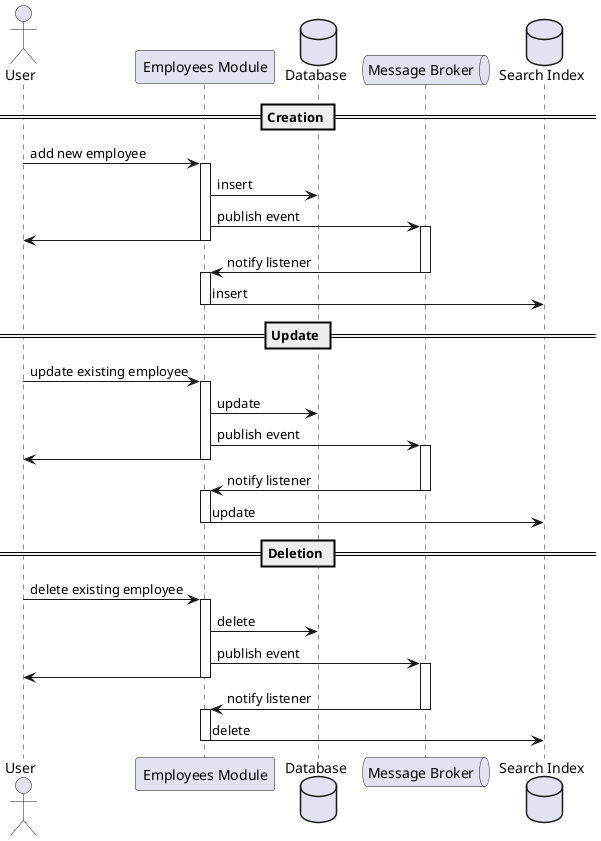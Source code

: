 @startuml

skinparam shadowing false

actor "User" as user
participant "Employees Module" as module
database "Database" as db
queue "Message Broker" as broker
database "Search Index" as si

== Creation ==

user -> module: add new employee
activate module
module -> db: insert
module -> broker: publish event
activate broker
user <- module
deactivate module
module <- broker: notify listener
deactivate broker
activate module
module -> si: insert
deactivate module

== Update ==

user -> module: update existing employee
activate module
module -> db: update
module -> broker: publish event
activate broker
user <- module
deactivate module
module <- broker: notify listener
deactivate broker
activate module
module -> si: update
deactivate module

== Deletion ==

user -> module: delete existing employee
activate module
module -> db: delete
module -> broker: publish event
activate broker
user <- module
deactivate module
module <- broker: notify listener
deactivate broker
activate module
module -> si: delete
deactivate module

@enduml
